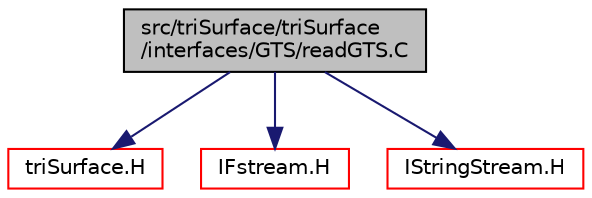 digraph "src/triSurface/triSurface/interfaces/GTS/readGTS.C"
{
  bgcolor="transparent";
  edge [fontname="Helvetica",fontsize="10",labelfontname="Helvetica",labelfontsize="10"];
  node [fontname="Helvetica",fontsize="10",shape=record];
  Node0 [label="src/triSurface/triSurface\l/interfaces/GTS/readGTS.C",height=0.2,width=0.4,color="black", fillcolor="grey75", style="filled", fontcolor="black"];
  Node0 -> Node1 [color="midnightblue",fontsize="10",style="solid",fontname="Helvetica"];
  Node1 [label="triSurface.H",height=0.2,width=0.4,color="red",URL="$a17525.html"];
  Node0 -> Node180 [color="midnightblue",fontsize="10",style="solid",fontname="Helvetica"];
  Node180 [label="IFstream.H",height=0.2,width=0.4,color="red",URL="$a09785.html"];
  Node0 -> Node182 [color="midnightblue",fontsize="10",style="solid",fontname="Helvetica"];
  Node182 [label="IStringStream.H",height=0.2,width=0.4,color="red",URL="$a09935.html"];
}
